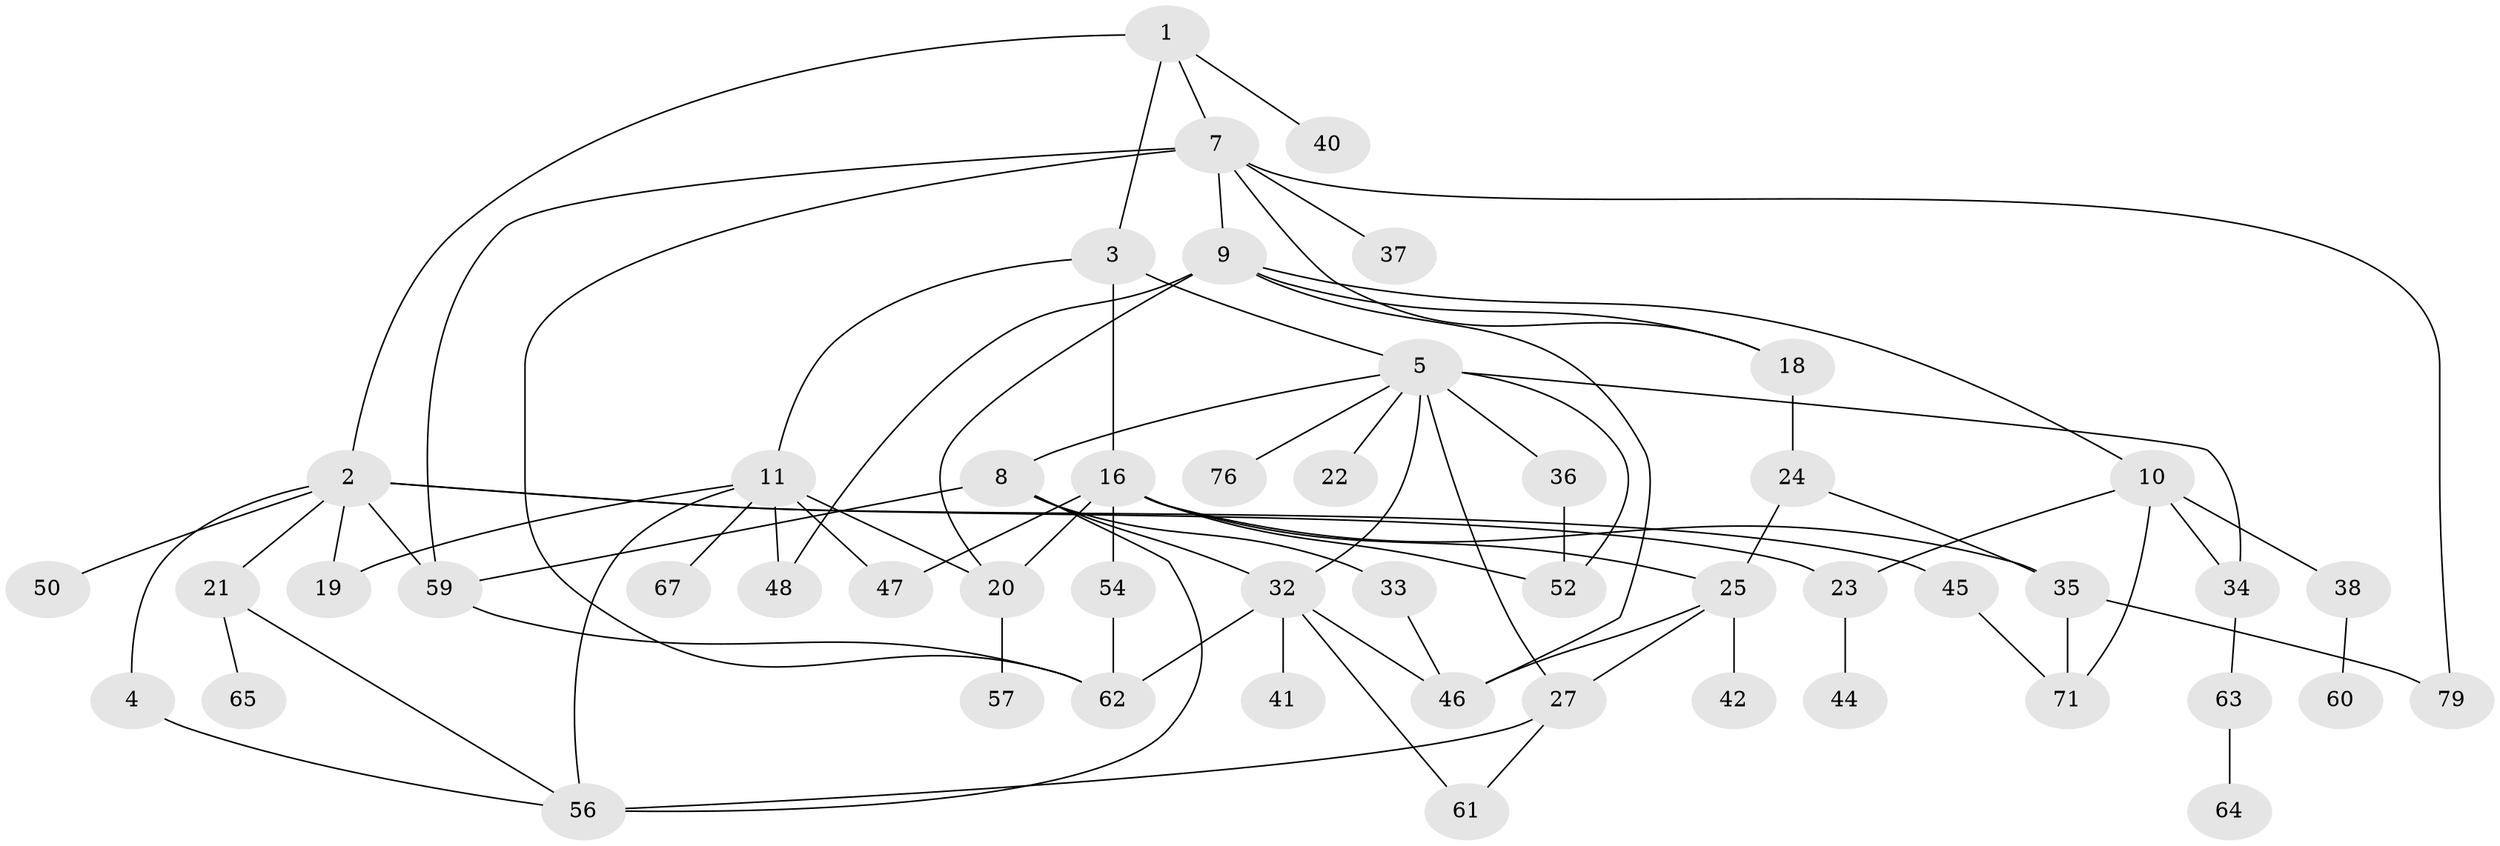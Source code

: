 // Generated by graph-tools (version 1.1) at 2025/51/02/27/25 19:51:36]
// undirected, 51 vertices, 80 edges
graph export_dot {
graph [start="1"]
  node [color=gray90,style=filled];
  1 [super="+6"];
  2 [super="+28"];
  3;
  4 [super="+12"];
  5 [super="+14"];
  7 [super="+31"];
  8 [super="+66"];
  9 [super="+13"];
  10 [super="+17"];
  11 [super="+15"];
  16 [super="+30"];
  18 [super="+69"];
  19 [super="+78"];
  20;
  21 [super="+29"];
  22;
  23 [super="+26"];
  24 [super="+77"];
  25 [super="+43"];
  27 [super="+58"];
  32 [super="+39"];
  33;
  34 [super="+55"];
  35 [super="+70"];
  36;
  37;
  38 [super="+49"];
  40;
  41;
  42;
  44;
  45 [super="+68"];
  46 [super="+51"];
  47;
  48;
  50;
  52 [super="+53"];
  54;
  56 [super="+73"];
  57;
  59 [super="+74"];
  60;
  61 [super="+75"];
  62 [super="+72"];
  63;
  64;
  65;
  67;
  71;
  76;
  79;
  1 -- 2;
  1 -- 3;
  1 -- 40;
  1 -- 7;
  2 -- 4;
  2 -- 21;
  2 -- 50;
  2 -- 45;
  2 -- 23;
  2 -- 59;
  2 -- 19;
  3 -- 5;
  3 -- 11;
  3 -- 16 [weight=2];
  4 -- 56;
  5 -- 8;
  5 -- 22;
  5 -- 32;
  5 -- 76;
  5 -- 52;
  5 -- 34;
  5 -- 27;
  5 -- 36;
  7 -- 9;
  7 -- 62;
  7 -- 37;
  7 -- 79;
  7 -- 59;
  7 -- 18;
  8 -- 33 [weight=2];
  8 -- 59;
  8 -- 56;
  8 -- 32;
  9 -- 10;
  9 -- 18;
  9 -- 48;
  9 -- 46;
  9 -- 20;
  10 -- 38;
  10 -- 71;
  10 -- 34;
  10 -- 23;
  11 -- 19;
  11 -- 47;
  11 -- 48;
  11 -- 56;
  11 -- 67;
  11 -- 20;
  16 -- 52;
  16 -- 20;
  16 -- 47;
  16 -- 35;
  16 -- 54;
  16 -- 25;
  18 -- 24;
  20 -- 57;
  21 -- 65;
  21 -- 56;
  23 -- 44;
  24 -- 25;
  24 -- 35;
  25 -- 42;
  25 -- 46;
  25 -- 27;
  27 -- 61;
  27 -- 56;
  32 -- 41;
  32 -- 46;
  32 -- 61;
  32 -- 62;
  33 -- 46;
  34 -- 63;
  35 -- 71;
  35 -- 79;
  36 -- 52;
  38 -- 60;
  45 -- 71;
  54 -- 62;
  59 -- 62;
  63 -- 64;
}
